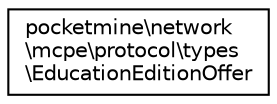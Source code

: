 digraph "Graphical Class Hierarchy"
{
 // INTERACTIVE_SVG=YES
 // LATEX_PDF_SIZE
  edge [fontname="Helvetica",fontsize="10",labelfontname="Helvetica",labelfontsize="10"];
  node [fontname="Helvetica",fontsize="10",shape=record];
  rankdir="LR";
  Node0 [label="pocketmine\\network\l\\mcpe\\protocol\\types\l\\EducationEditionOffer",height=0.2,width=0.4,color="black", fillcolor="white", style="filled",URL="$d4/dd8/classpocketmine_1_1network_1_1mcpe_1_1protocol_1_1types_1_1_education_edition_offer.html",tooltip=" "];
}
